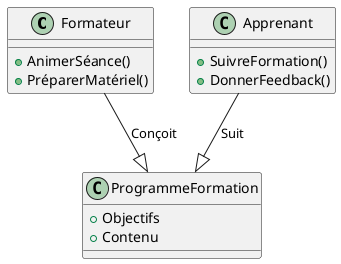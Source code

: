 @startuml
!define RECTANGLE class
RECTANGLE Formateur {
  + AnimerSéance()
  + PréparerMatériel()
}
RECTANGLE Apprenant {
  + SuivreFormation()
  + DonnerFeedback()
}
RECTANGLE ProgrammeFormation {
  + Objectifs
  + Contenu
}
Formateur --|> ProgrammeFormation : Conçoit
Apprenant --|> ProgrammeFormation : Suit
@enduml